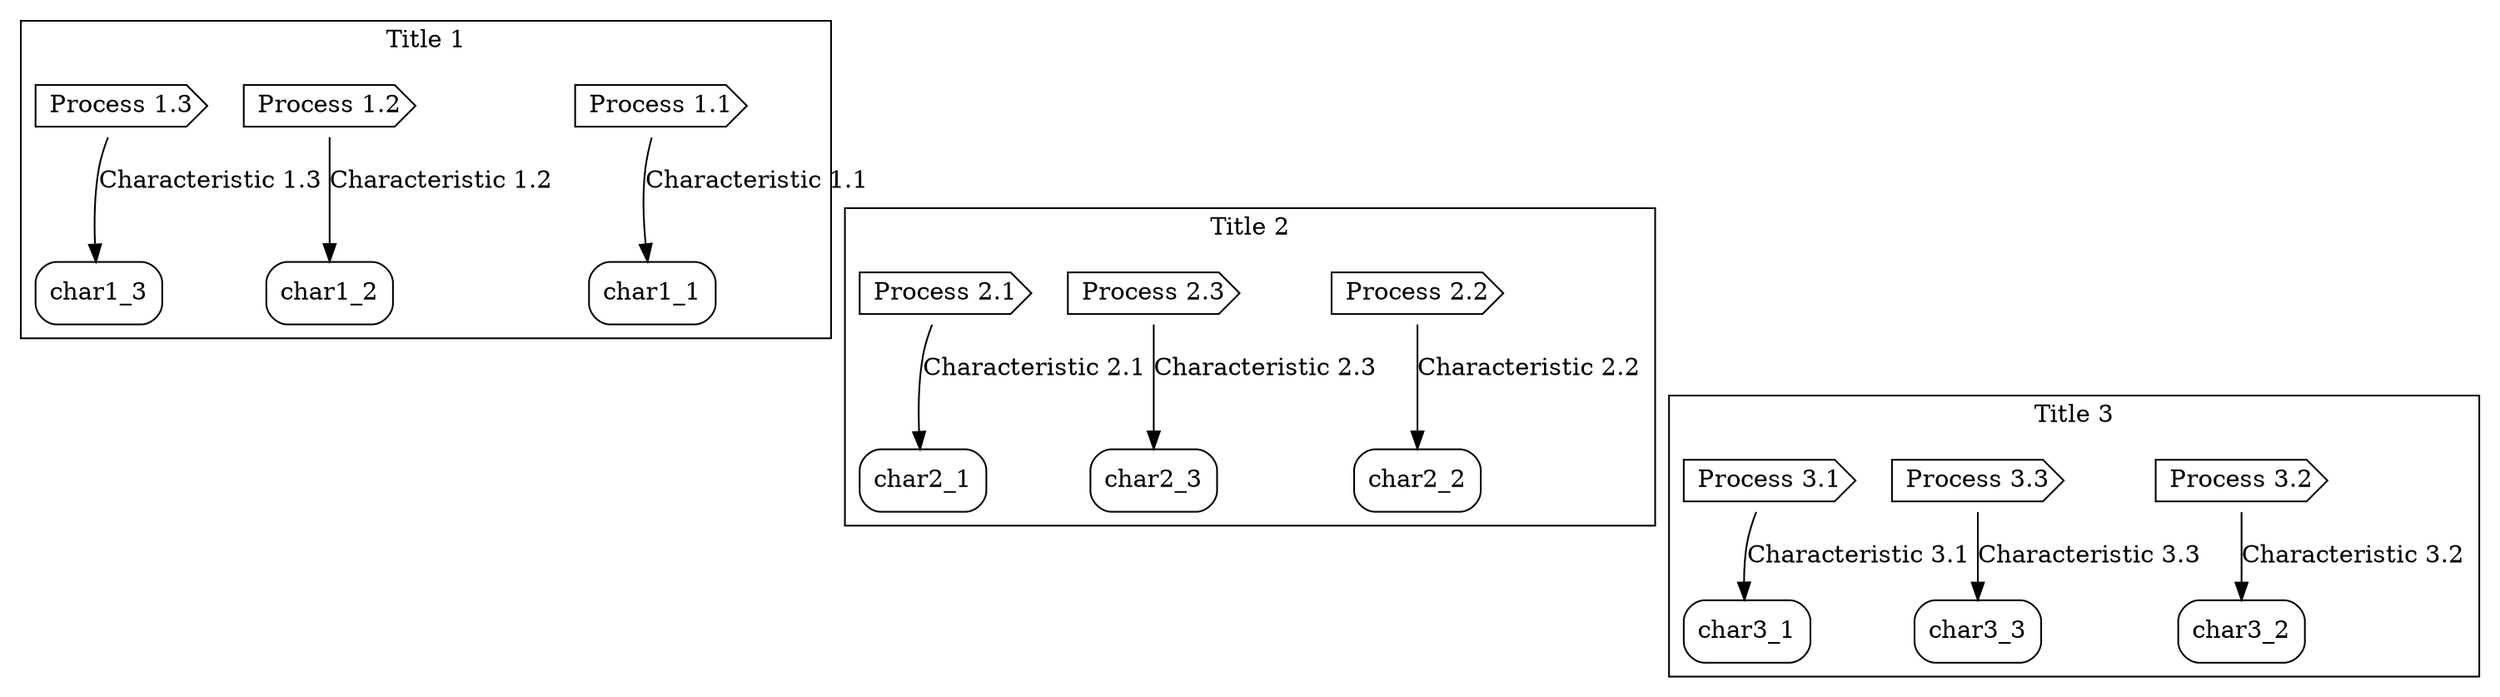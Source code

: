 digraph G {
    rankdir = TB;
    // Top to bottom layout
    
    node [shape = box; style = rounded;];
    // Rounded rectangles for titles
    subgraph cluster_title1 {
        label = "Title 1";
        rankdir = TB;
        // Top to bottom layout
        process1_1 [shape = "cds";label = "Process 1.1";];
        process1_2 [shape = "cds";label = "Process 1.2";];
        process1_3 [shape = "cds";label = "Process 1.3";];
        process1_1 -> char1_1 [label = "Characteristic 1.1";];
        process1_2 -> char1_2 [label = "Characteristic 1.2";];
        process1_3 -> char1_3 [label = "Characteristic 1.3";];
    }
    
    subgraph cluster_title2 {
        label = "Title 2";
        rankdir = TB;
        // Top to bottom layout
        process2_1 [shape = "cds";label = "Process 2.1";];
        process2_2 [shape = "cds";label = "Process 2.2";];
        process2_3 [shape = "cds";label = "Process 2.3";];
        process2_1 -> char2_1 [label = "Characteristic 2.1";];
        process2_2 -> char2_2 [label = "Characteristic 2.2";];
        process2_3 -> char2_3 [label = "Characteristic 2.3";];
    }
    
    subgraph cluster_title3 {
        label = "Title 3";
        rankdir = TB;
        // Top to bottom layout
        process3_1 [shape = "cds";label = "Process 3.1";];
        process3_2 [shape = "cds";label = "Process 3.2";];
        process3_3 [shape = "cds";label = "Process 3.3";];
        process3_1 -> char3_1 [label = "Characteristic 3.1";];
        process3_2 -> char3_2 [label = "Characteristic 3.2";];
        process3_3 -> char3_3 [label = "Characteristic 3.3";];
    }
    
    // Edge between titles
    process1_1 -> process2_1 [shape = "cds"; style = "invis";];
    process2_1 -> process3_1 [shape = "cds"; style = "invis";];
    
    // Edge between processes
    char1_1 -> char2_1 [style = "invis";];
    char2_1 -> char3_1 [style = "invis";];
}